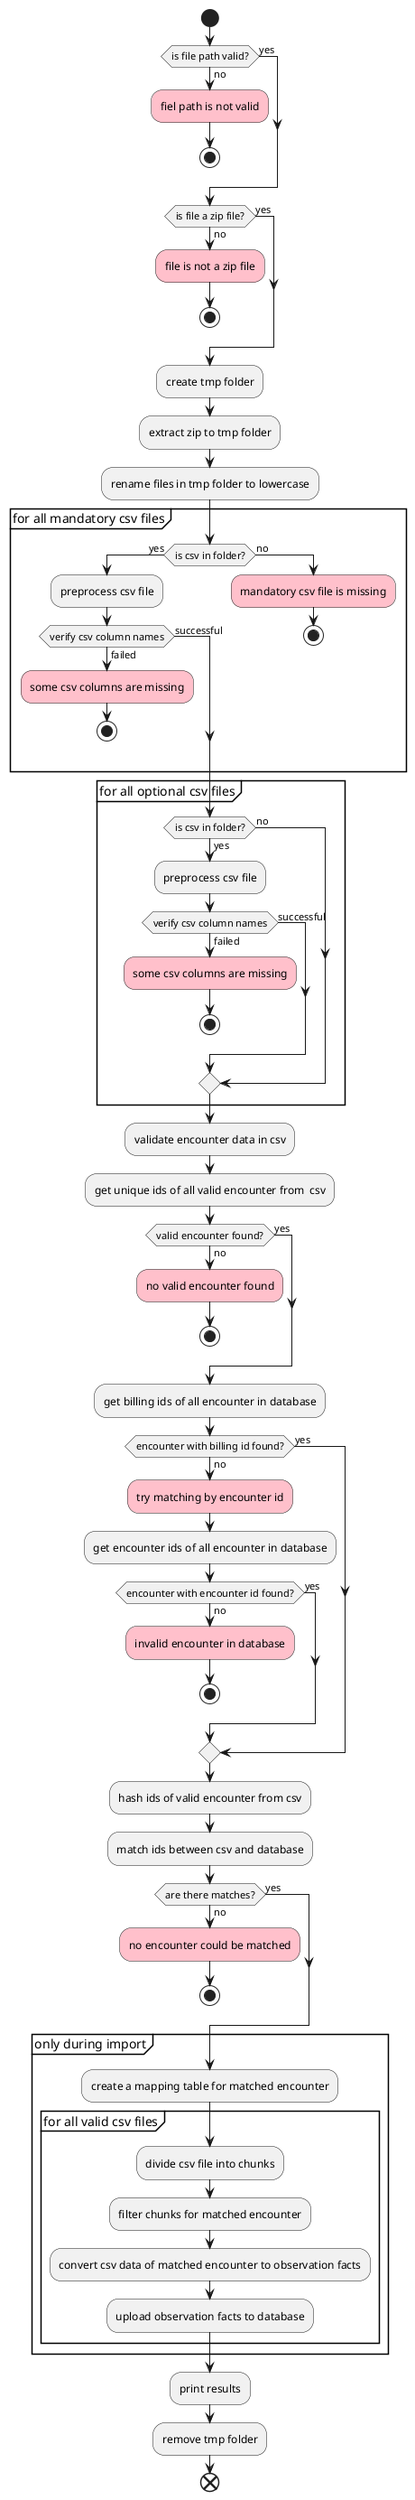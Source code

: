 @startuml
start

if (is file path valid?) then (yes)
else (no)
#pink:fiel path is not valid;
stop
endif

if (is file a zip file?) then (yes)
else (no)
#pink:file is not a zip file;
stop
endif

:create tmp folder;
:extract zip to tmp folder;
:rename files in tmp folder to lowercase;

partition "for all mandatory csv files" {
if (is csv in folder?) then (yes)
    :preprocess csv file;
    if (verify csv column names) then (successful)
    else (failed)
        #pink:some csv columns are missing;
        stop
    endif
else (no)
    #pink:mandatory csv file is missing;
    stop
endif
}

partition "for all optional csv files" {
if (is csv in folder?) then (yes)
    :preprocess csv file;
    if (verify csv column names) then (successful)
    else (failed)
        #pink:some csv columns are missing;
        stop
    endif
else (no)
endif
}

:validate encounter data in csv;
:get unique ids of all valid encounter from  csv;

if (valid encounter found?) then (yes)
else (no)
#pink:no valid encounter found;
stop
endif

:get billing ids of all encounter in database;

if (encounter with billing id found?) then (yes)
else (no)
#pink:try matching by encounter id;
:get encounter ids of all encounter in database;
if (encounter with encounter id found?) then (yes)
else (no)
    #pink:invalid encounter in database;
    stop
endif
endif

:hash ids of valid encounter from csv;
:match ids between csv and database;

if (are there matches?) then (yes)
else (no)
#pink:no encounter could be matched;
stop
endif

partition "only during import" {
:create a mapping table for matched encounter;
partition "for all valid csv files" {
:divide csv file into chunks;
:filter chunks for matched encounter;
:convert csv data of matched encounter to observation facts;
:upload observation facts to database;
}
}

:print results;
:remove tmp folder;
end
@enduml